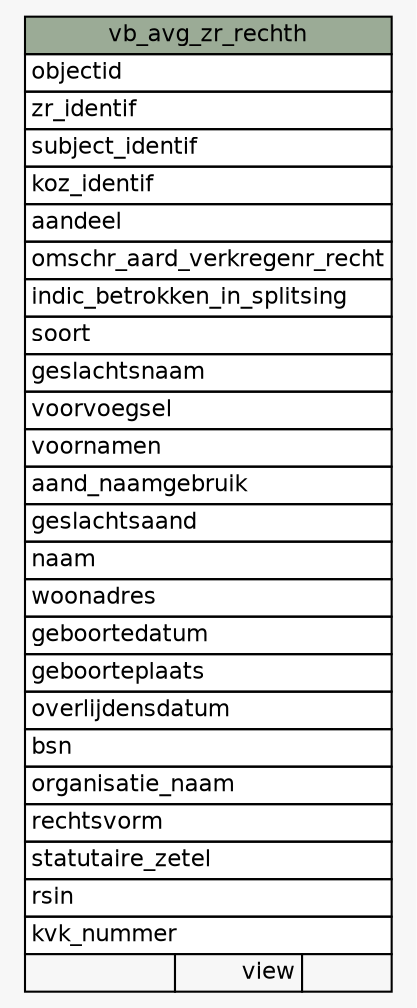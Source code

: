 // dot 2.40.1 on Linux 4.18.0-10-generic
// SchemaSpy rev Unknown
digraph "vb_avg_zr_rechth" {
  graph [
    rankdir="RL"
    bgcolor="#f7f7f7"
    nodesep="0.18"
    ranksep="0.46"
    fontname="Helvetica"
    fontsize="11"
  ];
  node [
    fontname="Helvetica"
    fontsize="11"
    shape="plaintext"
  ];
  edge [
    arrowsize="0.8"
  ];
  "vb_avg_zr_rechth" [
    label=<
    <TABLE BORDER="0" CELLBORDER="1" CELLSPACING="0" BGCOLOR="#ffffff">
      <TR><TD COLSPAN="3" BGCOLOR="#9bab96" ALIGN="CENTER">vb_avg_zr_rechth</TD></TR>
      <TR><TD PORT="objectid" COLSPAN="3" ALIGN="LEFT">objectid</TD></TR>
      <TR><TD PORT="zr_identif" COLSPAN="3" ALIGN="LEFT">zr_identif</TD></TR>
      <TR><TD PORT="subject_identif" COLSPAN="3" ALIGN="LEFT">subject_identif</TD></TR>
      <TR><TD PORT="koz_identif" COLSPAN="3" ALIGN="LEFT">koz_identif</TD></TR>
      <TR><TD PORT="aandeel" COLSPAN="3" ALIGN="LEFT">aandeel</TD></TR>
      <TR><TD PORT="omschr_aard_verkregenr_recht" COLSPAN="3" ALIGN="LEFT">omschr_aard_verkregenr_recht</TD></TR>
      <TR><TD PORT="indic_betrokken_in_splitsing" COLSPAN="3" ALIGN="LEFT">indic_betrokken_in_splitsing</TD></TR>
      <TR><TD PORT="soort" COLSPAN="3" ALIGN="LEFT">soort</TD></TR>
      <TR><TD PORT="geslachtsnaam" COLSPAN="3" ALIGN="LEFT">geslachtsnaam</TD></TR>
      <TR><TD PORT="voorvoegsel" COLSPAN="3" ALIGN="LEFT">voorvoegsel</TD></TR>
      <TR><TD PORT="voornamen" COLSPAN="3" ALIGN="LEFT">voornamen</TD></TR>
      <TR><TD PORT="aand_naamgebruik" COLSPAN="3" ALIGN="LEFT">aand_naamgebruik</TD></TR>
      <TR><TD PORT="geslachtsaand" COLSPAN="3" ALIGN="LEFT">geslachtsaand</TD></TR>
      <TR><TD PORT="naam" COLSPAN="3" ALIGN="LEFT">naam</TD></TR>
      <TR><TD PORT="woonadres" COLSPAN="3" ALIGN="LEFT">woonadres</TD></TR>
      <TR><TD PORT="geboortedatum" COLSPAN="3" ALIGN="LEFT">geboortedatum</TD></TR>
      <TR><TD PORT="geboorteplaats" COLSPAN="3" ALIGN="LEFT">geboorteplaats</TD></TR>
      <TR><TD PORT="overlijdensdatum" COLSPAN="3" ALIGN="LEFT">overlijdensdatum</TD></TR>
      <TR><TD PORT="bsn" COLSPAN="3" ALIGN="LEFT">bsn</TD></TR>
      <TR><TD PORT="organisatie_naam" COLSPAN="3" ALIGN="LEFT">organisatie_naam</TD></TR>
      <TR><TD PORT="rechtsvorm" COLSPAN="3" ALIGN="LEFT">rechtsvorm</TD></TR>
      <TR><TD PORT="statutaire_zetel" COLSPAN="3" ALIGN="LEFT">statutaire_zetel</TD></TR>
      <TR><TD PORT="rsin" COLSPAN="3" ALIGN="LEFT">rsin</TD></TR>
      <TR><TD PORT="kvk_nummer" COLSPAN="3" ALIGN="LEFT">kvk_nummer</TD></TR>
      <TR><TD ALIGN="LEFT" BGCOLOR="#f7f7f7">  </TD><TD ALIGN="RIGHT" BGCOLOR="#f7f7f7">view</TD><TD ALIGN="RIGHT" BGCOLOR="#f7f7f7">  </TD></TR>
    </TABLE>>
    URL="tables/vb_avg_zr_rechth.html"
    tooltip="vb_avg_zr_rechth"
  ];
}
